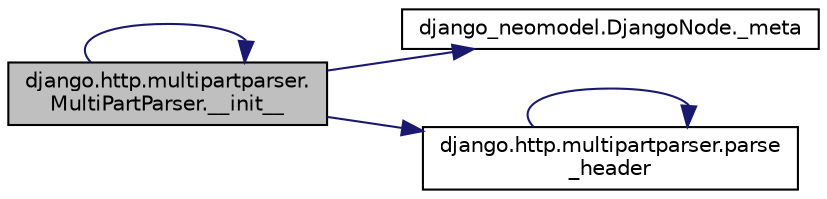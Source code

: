 digraph "django.http.multipartparser.MultiPartParser.__init__"
{
 // LATEX_PDF_SIZE
  edge [fontname="Helvetica",fontsize="10",labelfontname="Helvetica",labelfontsize="10"];
  node [fontname="Helvetica",fontsize="10",shape=record];
  rankdir="LR";
  Node1 [label="django.http.multipartparser.\lMultiPartParser.__init__",height=0.2,width=0.4,color="black", fillcolor="grey75", style="filled", fontcolor="black",tooltip=" "];
  Node1 -> Node1 [color="midnightblue",fontsize="10",style="solid",fontname="Helvetica"];
  Node1 -> Node2 [color="midnightblue",fontsize="10",style="solid",fontname="Helvetica"];
  Node2 [label="django_neomodel.DjangoNode._meta",height=0.2,width=0.4,color="black", fillcolor="white", style="filled",URL="$dc/dc5/classdjango__neomodel_1_1_django_node.html#abd0c469b835cfd2c9903601051c67742",tooltip=" "];
  Node1 -> Node3 [color="midnightblue",fontsize="10",style="solid",fontname="Helvetica"];
  Node3 [label="django.http.multipartparser.parse\l_header",height=0.2,width=0.4,color="black", fillcolor="white", style="filled",URL="$d2/d3f/namespacedjango_1_1http_1_1multipartparser.html#a25d8febf61b58f5ff135c6cbd0802bd4",tooltip=" "];
  Node3 -> Node3 [color="midnightblue",fontsize="10",style="solid",fontname="Helvetica"];
}
